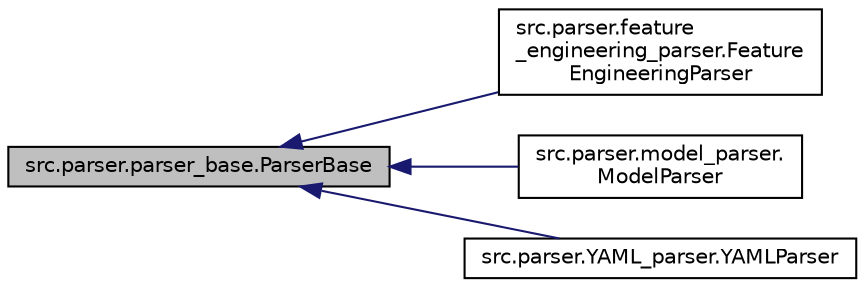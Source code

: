 digraph "src.parser.parser_base.ParserBase"
{
 // LATEX_PDF_SIZE
  edge [fontname="Helvetica",fontsize="10",labelfontname="Helvetica",labelfontsize="10"];
  node [fontname="Helvetica",fontsize="10",shape=record];
  rankdir="LR";
  Node1 [label="src.parser.parser_base.ParserBase",height=0.2,width=0.4,color="black", fillcolor="grey75", style="filled", fontcolor="black",tooltip=" "];
  Node1 -> Node2 [dir="back",color="midnightblue",fontsize="10",style="solid",fontname="Helvetica"];
  Node2 [label="src.parser.feature\l_engineering_parser.Feature\lEngineeringParser",height=0.2,width=0.4,color="black", fillcolor="white", style="filled",URL="$classsrc_1_1parser_1_1feature__engineering__parser_1_1FeatureEngineeringParser.html",tooltip=" "];
  Node1 -> Node3 [dir="back",color="midnightblue",fontsize="10",style="solid",fontname="Helvetica"];
  Node3 [label="src.parser.model_parser.\lModelParser",height=0.2,width=0.4,color="black", fillcolor="white", style="filled",URL="$classsrc_1_1parser_1_1model__parser_1_1ModelParser.html",tooltip=" "];
  Node1 -> Node4 [dir="back",color="midnightblue",fontsize="10",style="solid",fontname="Helvetica"];
  Node4 [label="src.parser.YAML_parser.YAMLParser",height=0.2,width=0.4,color="black", fillcolor="white", style="filled",URL="$classsrc_1_1parser_1_1YAML__parser_1_1YAMLParser.html",tooltip=" "];
}
